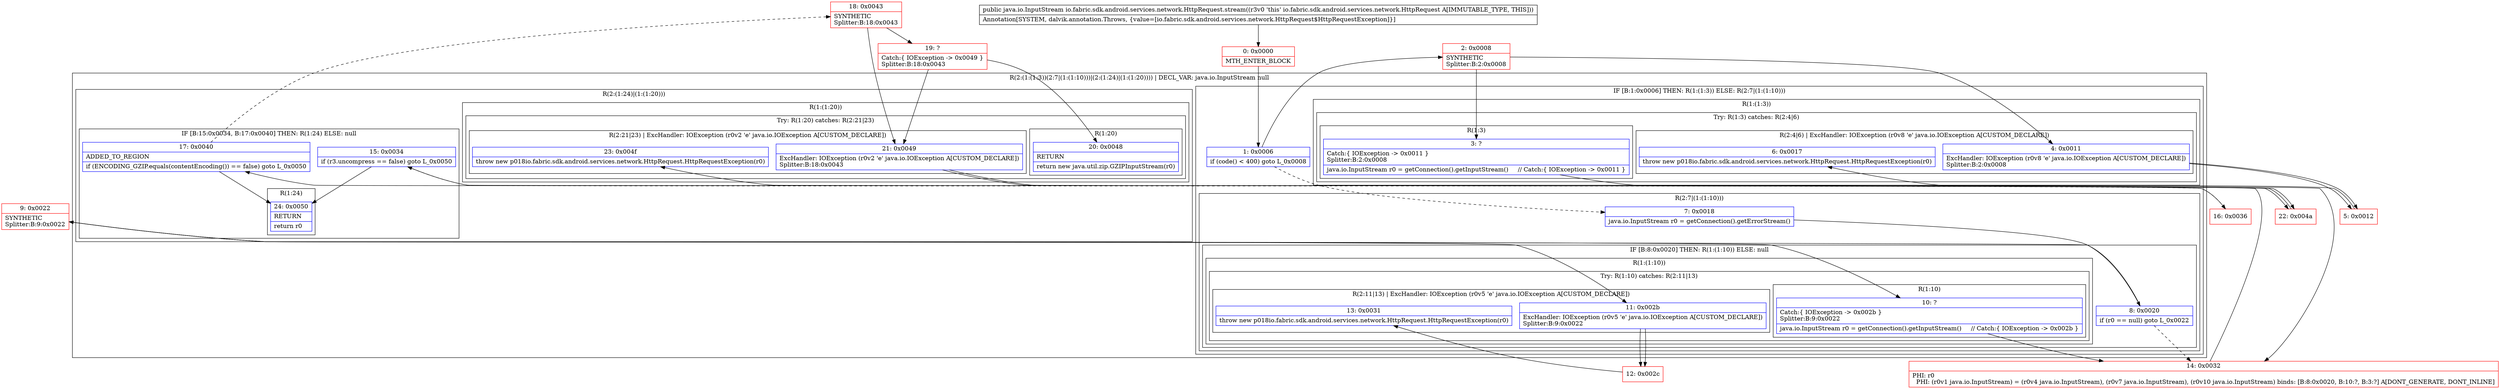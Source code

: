 digraph "CFG forio.fabric.sdk.android.services.network.HttpRequest.stream()Ljava\/io\/InputStream;" {
subgraph cluster_Region_814526922 {
label = "R(2:(1:(1:3))(2:7|(1:(1:10)))|(2:(1:24)|(1:(1:20)))) | DECL_VAR: java.io.InputStream null\l";
node [shape=record,color=blue];
subgraph cluster_IfRegion_795123715 {
label = "IF [B:1:0x0006] THEN: R(1:(1:3)) ELSE: R(2:7|(1:(1:10)))";
node [shape=record,color=blue];
Node_1 [shape=record,label="{1\:\ 0x0006|if (code() \< 400) goto L_0x0008\l}"];
subgraph cluster_Region_1179257747 {
label = "R(1:(1:3))";
node [shape=record,color=blue];
subgraph cluster_TryCatchRegion_632094868 {
label = "Try: R(1:3) catches: R(2:4|6)";
node [shape=record,color=blue];
subgraph cluster_Region_1676818009 {
label = "R(1:3)";
node [shape=record,color=blue];
Node_3 [shape=record,label="{3\:\ ?|Catch:\{ IOException \-\> 0x0011 \}\lSplitter:B:2:0x0008\l|java.io.InputStream r0 = getConnection().getInputStream()     \/\/ Catch:\{ IOException \-\> 0x0011 \}\l}"];
}
subgraph cluster_Region_1895491338 {
label = "R(2:4|6) | ExcHandler: IOException (r0v8 'e' java.io.IOException A[CUSTOM_DECLARE])\l";
node [shape=record,color=blue];
Node_4 [shape=record,label="{4\:\ 0x0011|ExcHandler: IOException (r0v8 'e' java.io.IOException A[CUSTOM_DECLARE])\lSplitter:B:2:0x0008\l}"];
Node_6 [shape=record,label="{6\:\ 0x0017|throw new p018io.fabric.sdk.android.services.network.HttpRequest.HttpRequestException(r0)\l}"];
}
}
}
subgraph cluster_Region_44397630 {
label = "R(2:7|(1:(1:10)))";
node [shape=record,color=blue];
Node_7 [shape=record,label="{7\:\ 0x0018|java.io.InputStream r0 = getConnection().getErrorStream()\l}"];
subgraph cluster_IfRegion_2048144814 {
label = "IF [B:8:0x0020] THEN: R(1:(1:10)) ELSE: null";
node [shape=record,color=blue];
Node_8 [shape=record,label="{8\:\ 0x0020|if (r0 == null) goto L_0x0022\l}"];
subgraph cluster_Region_1813295084 {
label = "R(1:(1:10))";
node [shape=record,color=blue];
subgraph cluster_TryCatchRegion_569424730 {
label = "Try: R(1:10) catches: R(2:11|13)";
node [shape=record,color=blue];
subgraph cluster_Region_1644976146 {
label = "R(1:10)";
node [shape=record,color=blue];
Node_10 [shape=record,label="{10\:\ ?|Catch:\{ IOException \-\> 0x002b \}\lSplitter:B:9:0x0022\l|java.io.InputStream r0 = getConnection().getInputStream()     \/\/ Catch:\{ IOException \-\> 0x002b \}\l}"];
}
subgraph cluster_Region_110484185 {
label = "R(2:11|13) | ExcHandler: IOException (r0v5 'e' java.io.IOException A[CUSTOM_DECLARE])\l";
node [shape=record,color=blue];
Node_11 [shape=record,label="{11\:\ 0x002b|ExcHandler: IOException (r0v5 'e' java.io.IOException A[CUSTOM_DECLARE])\lSplitter:B:9:0x0022\l}"];
Node_13 [shape=record,label="{13\:\ 0x0031|throw new p018io.fabric.sdk.android.services.network.HttpRequest.HttpRequestException(r0)\l}"];
}
}
}
}
}
}
subgraph cluster_Region_1568089824 {
label = "R(2:(1:24)|(1:(1:20)))";
node [shape=record,color=blue];
subgraph cluster_IfRegion_341150061 {
label = "IF [B:15:0x0034, B:17:0x0040] THEN: R(1:24) ELSE: null";
node [shape=record,color=blue];
Node_15 [shape=record,label="{15\:\ 0x0034|if (r3.uncompress == false) goto L_0x0050\l}"];
Node_17 [shape=record,label="{17\:\ 0x0040|ADDED_TO_REGION\l|if (ENCODING_GZIP.equals(contentEncoding()) == false) goto L_0x0050\l}"];
subgraph cluster_Region_811322070 {
label = "R(1:24)";
node [shape=record,color=blue];
Node_24 [shape=record,label="{24\:\ 0x0050|RETURN\l|return r0\l}"];
}
}
subgraph cluster_Region_414227734 {
label = "R(1:(1:20))";
node [shape=record,color=blue];
subgraph cluster_TryCatchRegion_2081745094 {
label = "Try: R(1:20) catches: R(2:21|23)";
node [shape=record,color=blue];
subgraph cluster_Region_1152522440 {
label = "R(1:20)";
node [shape=record,color=blue];
Node_20 [shape=record,label="{20\:\ 0x0048|RETURN\l|return new java.util.zip.GZIPInputStream(r0)\l}"];
}
subgraph cluster_Region_709982194 {
label = "R(2:21|23) | ExcHandler: IOException (r0v2 'e' java.io.IOException A[CUSTOM_DECLARE])\l";
node [shape=record,color=blue];
Node_21 [shape=record,label="{21\:\ 0x0049|ExcHandler: IOException (r0v2 'e' java.io.IOException A[CUSTOM_DECLARE])\lSplitter:B:18:0x0043\l}"];
Node_23 [shape=record,label="{23\:\ 0x004f|throw new p018io.fabric.sdk.android.services.network.HttpRequest.HttpRequestException(r0)\l}"];
}
}
}
}
}
subgraph cluster_Region_1895491338 {
label = "R(2:4|6) | ExcHandler: IOException (r0v8 'e' java.io.IOException A[CUSTOM_DECLARE])\l";
node [shape=record,color=blue];
Node_4 [shape=record,label="{4\:\ 0x0011|ExcHandler: IOException (r0v8 'e' java.io.IOException A[CUSTOM_DECLARE])\lSplitter:B:2:0x0008\l}"];
Node_6 [shape=record,label="{6\:\ 0x0017|throw new p018io.fabric.sdk.android.services.network.HttpRequest.HttpRequestException(r0)\l}"];
}
subgraph cluster_Region_110484185 {
label = "R(2:11|13) | ExcHandler: IOException (r0v5 'e' java.io.IOException A[CUSTOM_DECLARE])\l";
node [shape=record,color=blue];
Node_11 [shape=record,label="{11\:\ 0x002b|ExcHandler: IOException (r0v5 'e' java.io.IOException A[CUSTOM_DECLARE])\lSplitter:B:9:0x0022\l}"];
Node_13 [shape=record,label="{13\:\ 0x0031|throw new p018io.fabric.sdk.android.services.network.HttpRequest.HttpRequestException(r0)\l}"];
}
subgraph cluster_Region_709982194 {
label = "R(2:21|23) | ExcHandler: IOException (r0v2 'e' java.io.IOException A[CUSTOM_DECLARE])\l";
node [shape=record,color=blue];
Node_21 [shape=record,label="{21\:\ 0x0049|ExcHandler: IOException (r0v2 'e' java.io.IOException A[CUSTOM_DECLARE])\lSplitter:B:18:0x0043\l}"];
Node_23 [shape=record,label="{23\:\ 0x004f|throw new p018io.fabric.sdk.android.services.network.HttpRequest.HttpRequestException(r0)\l}"];
}
Node_0 [shape=record,color=red,label="{0\:\ 0x0000|MTH_ENTER_BLOCK\l}"];
Node_2 [shape=record,color=red,label="{2\:\ 0x0008|SYNTHETIC\lSplitter:B:2:0x0008\l}"];
Node_5 [shape=record,color=red,label="{5\:\ 0x0012}"];
Node_9 [shape=record,color=red,label="{9\:\ 0x0022|SYNTHETIC\lSplitter:B:9:0x0022\l}"];
Node_12 [shape=record,color=red,label="{12\:\ 0x002c}"];
Node_14 [shape=record,color=red,label="{14\:\ 0x0032|PHI: r0 \l  PHI: (r0v1 java.io.InputStream) = (r0v4 java.io.InputStream), (r0v7 java.io.InputStream), (r0v10 java.io.InputStream) binds: [B:8:0x0020, B:10:?, B:3:?] A[DONT_GENERATE, DONT_INLINE]\l}"];
Node_16 [shape=record,color=red,label="{16\:\ 0x0036}"];
Node_18 [shape=record,color=red,label="{18\:\ 0x0043|SYNTHETIC\lSplitter:B:18:0x0043\l}"];
Node_19 [shape=record,color=red,label="{19\:\ ?|Catch:\{ IOException \-\> 0x0049 \}\lSplitter:B:18:0x0043\l}"];
Node_22 [shape=record,color=red,label="{22\:\ 0x004a}"];
MethodNode[shape=record,label="{public java.io.InputStream io.fabric.sdk.android.services.network.HttpRequest.stream((r3v0 'this' io.fabric.sdk.android.services.network.HttpRequest A[IMMUTABLE_TYPE, THIS]))  | Annotation[SYSTEM, dalvik.annotation.Throws, \{value=[io.fabric.sdk.android.services.network.HttpRequest$HttpRequestException]\}]\l}"];
MethodNode -> Node_0;
Node_1 -> Node_2;
Node_1 -> Node_7[style=dashed];
Node_3 -> Node_14;
Node_4 -> Node_5;
Node_7 -> Node_8;
Node_8 -> Node_9;
Node_8 -> Node_14[style=dashed];
Node_10 -> Node_14;
Node_11 -> Node_12;
Node_15 -> Node_16[style=dashed];
Node_15 -> Node_24;
Node_17 -> Node_18[style=dashed];
Node_17 -> Node_24;
Node_21 -> Node_22;
Node_4 -> Node_5;
Node_11 -> Node_12;
Node_21 -> Node_22;
Node_0 -> Node_1;
Node_2 -> Node_3;
Node_2 -> Node_4;
Node_5 -> Node_6;
Node_9 -> Node_10;
Node_9 -> Node_11;
Node_12 -> Node_13;
Node_14 -> Node_15;
Node_16 -> Node_17;
Node_18 -> Node_19;
Node_18 -> Node_21;
Node_19 -> Node_20;
Node_19 -> Node_21;
Node_22 -> Node_23;
}

